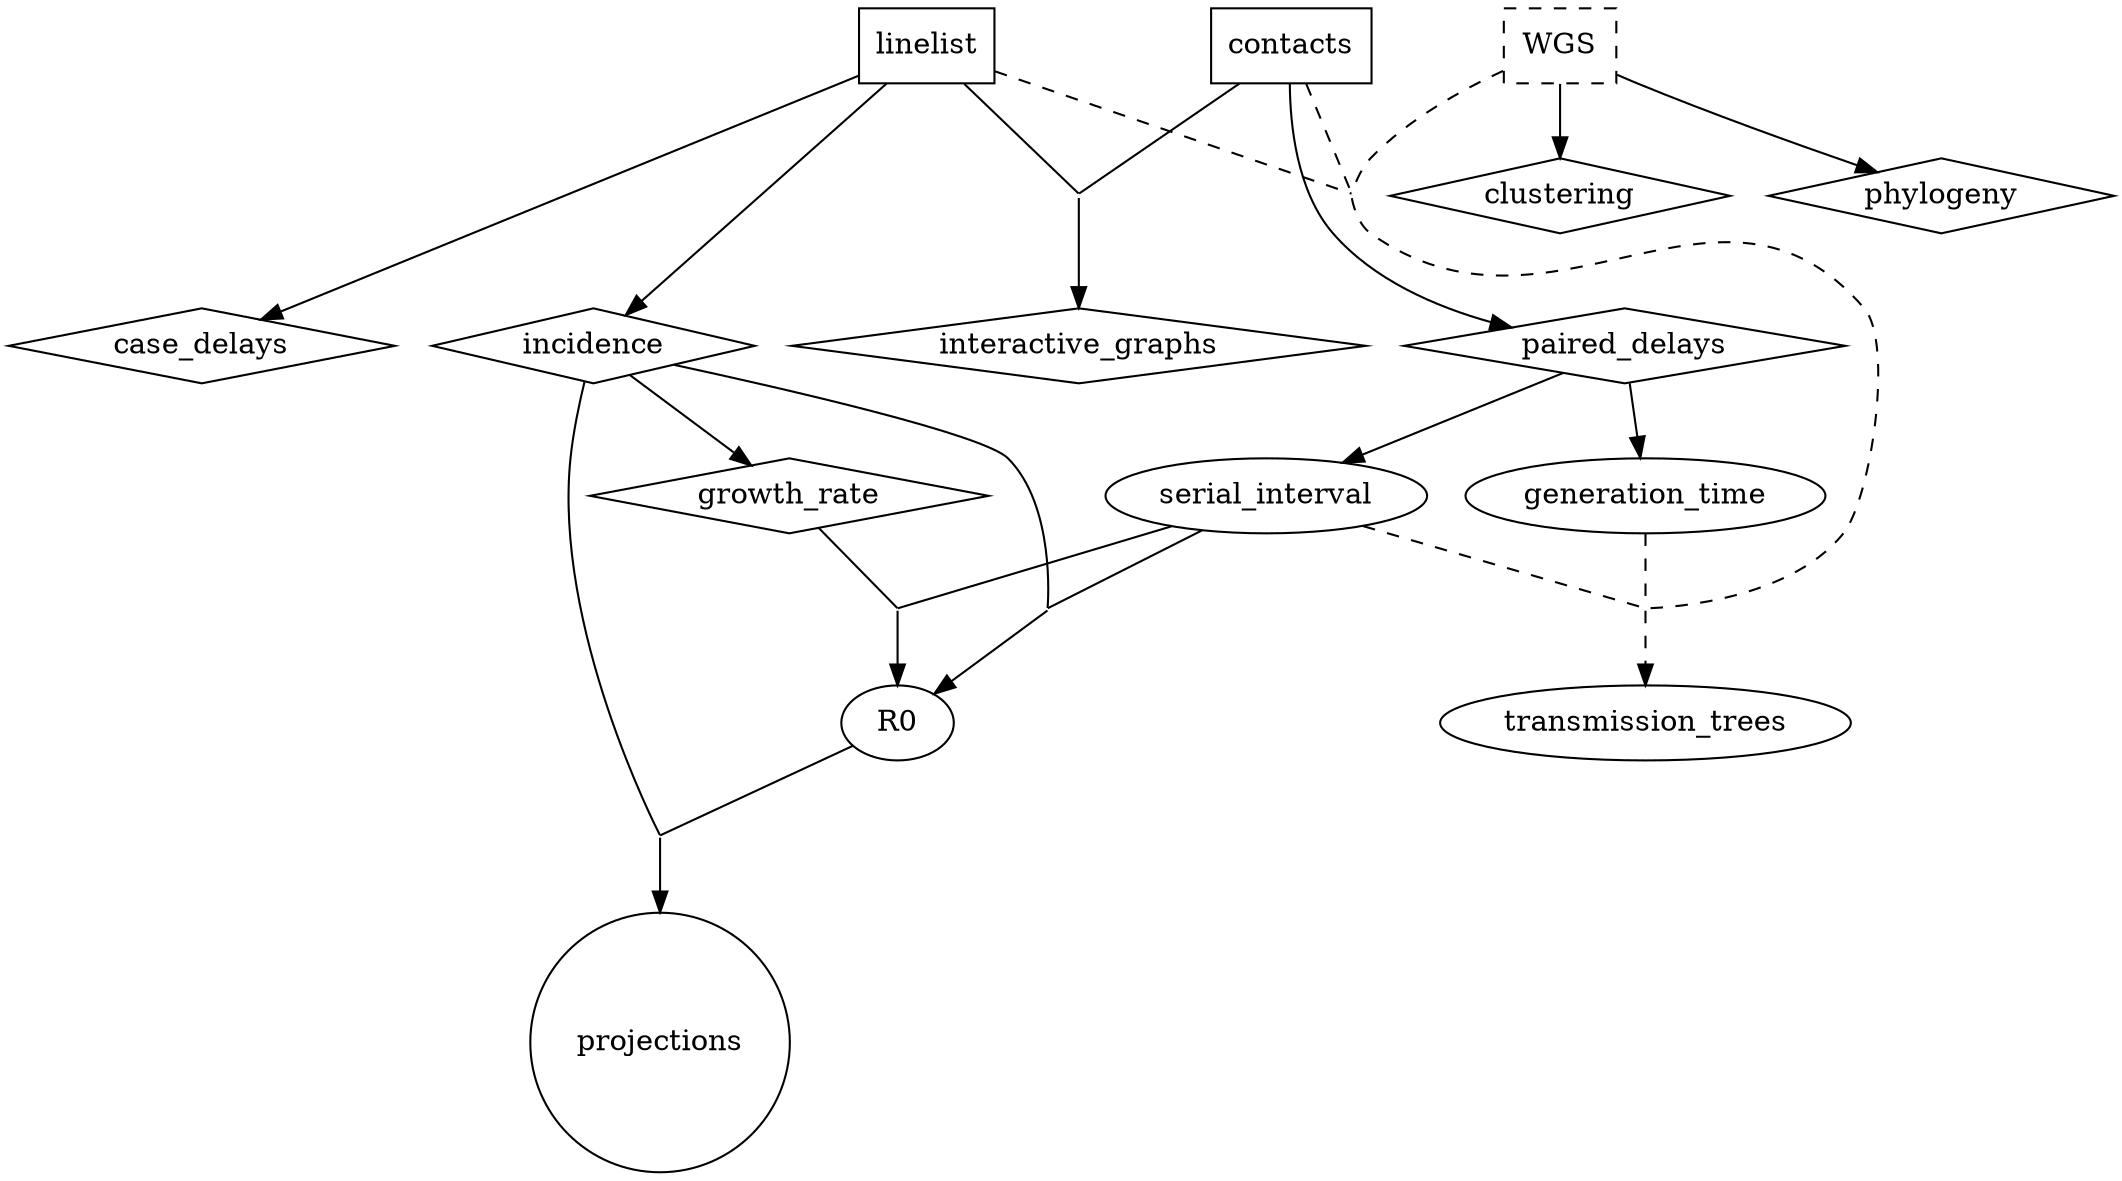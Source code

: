 digraph G {
	node[shape="box"]
		linelist;
		contacts;
		
	node[shape="box", style = "dashed"]
		WGS;
		
	node[shape="diamond", style="solid"]
		incidence;
		growth_rate;
		phylogeny;
		clustering;
		case_delays;
		paired_delays;
		interactive_graphs;
		
	node[shape="oval"]
		R0;
		serial_interval;
		generation_time;
		transmission_trees;

	node[shape="circle"]
		projections;
		
	node[shape = "none", width = 0, height = 0, label = ""]
		GrR0; // Growth Rate to R0
		InRO; // Incidence to R0
		tPd;  // to paired delays
		tIg;  // to interactive graphs
		R0P;  // R0 to Projections
		TT1;  // to transmission trees
		TT2;  // to transmission trees
		
//	node[shape="box", style = "invis"]
//		background;

	linelist -> incidence;
	incidence -> growth_rate;

	incidence       -> InR0 [arrowhead = "none"];
        serial_interval -> InR0 [arrowhead = "none"];
	InR0            -> R0;

	growth_rate     -> GrR0 [arrowhead = "none"];
	serial_interval -> GrR0 [arrowhead = "none"];
	GrR0            -> R0;

	R0        -> R0P [arrowhead = "none"];
	incidence -> R0P [arrowhead = "none"];
	R0P       -> projections;
	
	linelist -> case_delays;

//	contacts -> tPd [arrowhead = "none"];
//	linelist -> tPd [arrowhead = "none"];
//	tPd      -> paired_delays;
	contacts -> paired_delays;
	
	paired_delays -> generation_time;
	paired_delays -> serial_interval;

	contacts -> tIg [arrowhead = "none"];
	linelist -> tIg [arrowhead = "none"];
	tIg      -> interactive_graphs;

	
	WGS -> phylogeny;
	WGS -> clustering;

	WGS             -> TT1[ style="dashed", arrowhead="none" ];
	linelist        -> TT1[ style="dashed", arrowhead="none" ];
	contacts        -> TT1[ style="dashed", arrowhead="none" ];
	generation_time -> TT2[ style="dashed", arrowhead="none" ];
	serial_interval -> TT2[ style="dashed", arrowhead="none" ];
	TT1             -> TT2[ style="dashed", arrowhead="none" ];
	TT2             -> transmission_trees [ style = "dashed" ];
	
	{rank = "same"; contacts, linelist, WGS}//, background}
	{rank = "same"; incidence, case_delays, paired_delays, interactive_graphs}//, background}
}

